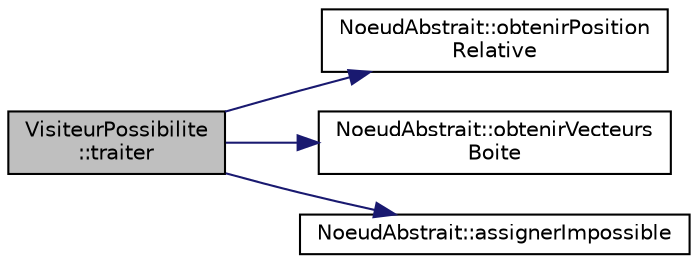 digraph "VisiteurPossibilite::traiter"
{
  edge [fontname="Helvetica",fontsize="10",labelfontname="Helvetica",labelfontsize="10"];
  node [fontname="Helvetica",fontsize="10",shape=record];
  rankdir="LR";
  Node1 [label="VisiteurPossibilite\l::traiter",height=0.2,width=0.4,color="black", fillcolor="grey75", style="filled", fontcolor="black"];
  Node1 -> Node2 [color="midnightblue",fontsize="10",style="solid",fontname="Helvetica"];
  Node2 [label="NoeudAbstrait::obtenirPosition\lRelative",height=0.2,width=0.4,color="black", fillcolor="white", style="filled",URL="$da/df4/class_noeud_abstrait.html#a62d73f67c3b33e2cb106630bd1736a58",tooltip="Obtient la position relative du noeud. "];
  Node1 -> Node3 [color="midnightblue",fontsize="10",style="solid",fontname="Helvetica"];
  Node3 [label="NoeudAbstrait::obtenirVecteurs\lBoite",height=0.2,width=0.4,color="black", fillcolor="white", style="filled",URL="$da/df4/class_noeud_abstrait.html#a1d1ec6f883587620a7710a958d746ac2"];
  Node1 -> Node4 [color="midnightblue",fontsize="10",style="solid",fontname="Helvetica"];
  Node4 [label="NoeudAbstrait::assignerImpossible",height=0.2,width=0.4,color="black", fillcolor="white", style="filled",URL="$da/df4/class_noeud_abstrait.html#ae36ecfd5d5fd69383b4f3ef10b8a9612",tooltip="Assigner le statut de possibilite. "];
}
